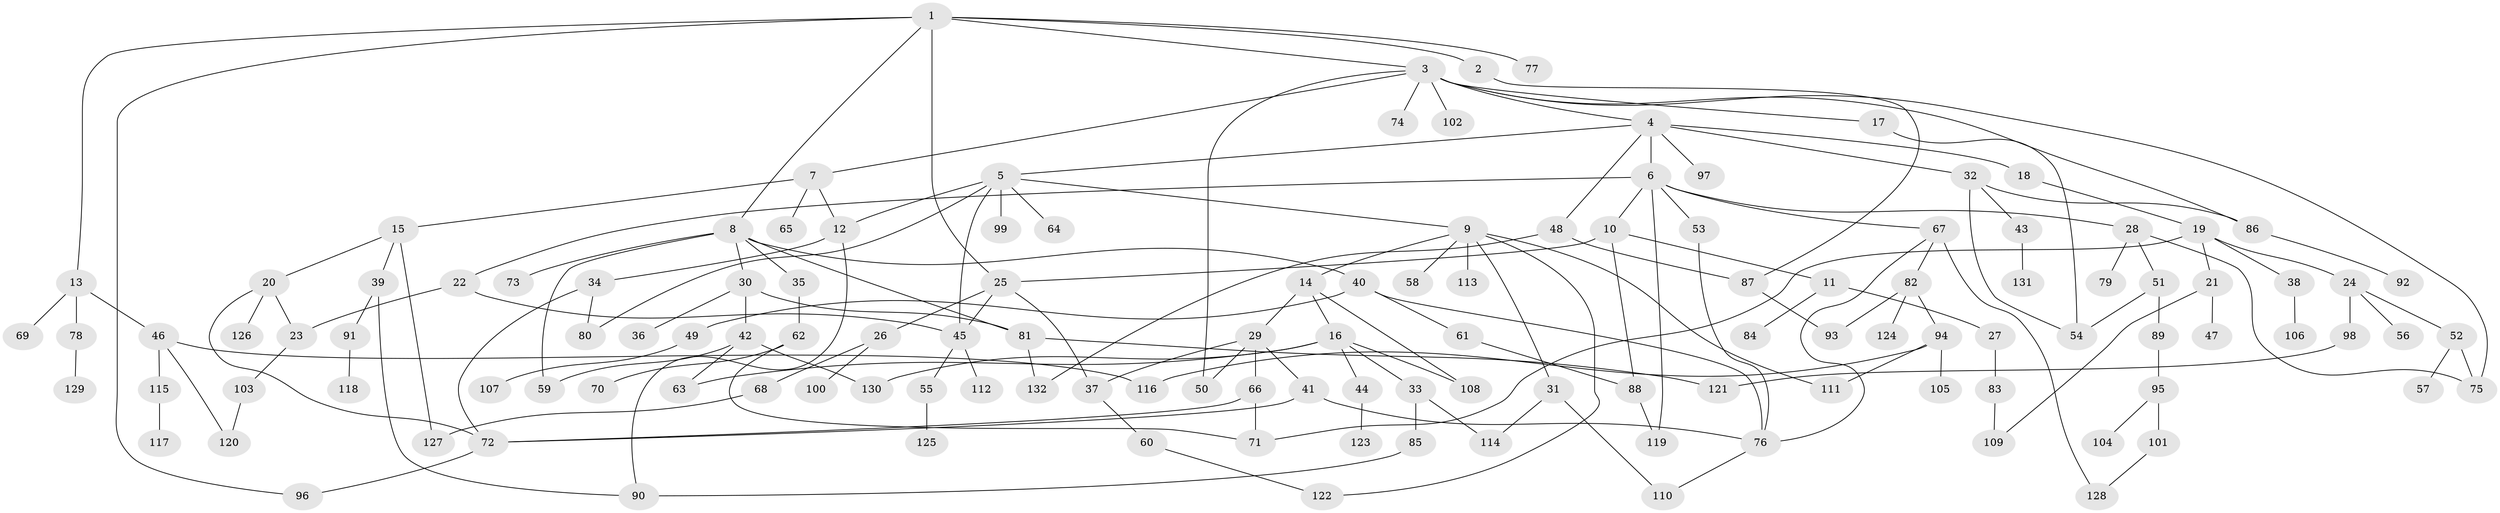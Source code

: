 // Generated by graph-tools (version 1.1) at 2025/01/03/09/25 03:01:04]
// undirected, 132 vertices, 175 edges
graph export_dot {
graph [start="1"]
  node [color=gray90,style=filled];
  1;
  2;
  3;
  4;
  5;
  6;
  7;
  8;
  9;
  10;
  11;
  12;
  13;
  14;
  15;
  16;
  17;
  18;
  19;
  20;
  21;
  22;
  23;
  24;
  25;
  26;
  27;
  28;
  29;
  30;
  31;
  32;
  33;
  34;
  35;
  36;
  37;
  38;
  39;
  40;
  41;
  42;
  43;
  44;
  45;
  46;
  47;
  48;
  49;
  50;
  51;
  52;
  53;
  54;
  55;
  56;
  57;
  58;
  59;
  60;
  61;
  62;
  63;
  64;
  65;
  66;
  67;
  68;
  69;
  70;
  71;
  72;
  73;
  74;
  75;
  76;
  77;
  78;
  79;
  80;
  81;
  82;
  83;
  84;
  85;
  86;
  87;
  88;
  89;
  90;
  91;
  92;
  93;
  94;
  95;
  96;
  97;
  98;
  99;
  100;
  101;
  102;
  103;
  104;
  105;
  106;
  107;
  108;
  109;
  110;
  111;
  112;
  113;
  114;
  115;
  116;
  117;
  118;
  119;
  120;
  121;
  122;
  123;
  124;
  125;
  126;
  127;
  128;
  129;
  130;
  131;
  132;
  1 -- 2;
  1 -- 3;
  1 -- 8;
  1 -- 13;
  1 -- 77;
  1 -- 96;
  1 -- 25;
  2 -- 87;
  3 -- 4;
  3 -- 7;
  3 -- 17;
  3 -- 74;
  3 -- 102;
  3 -- 86;
  3 -- 50;
  3 -- 75;
  4 -- 5;
  4 -- 6;
  4 -- 18;
  4 -- 32;
  4 -- 48;
  4 -- 97;
  5 -- 9;
  5 -- 64;
  5 -- 99;
  5 -- 45;
  5 -- 12;
  5 -- 80;
  6 -- 10;
  6 -- 22;
  6 -- 28;
  6 -- 53;
  6 -- 67;
  6 -- 119;
  7 -- 12;
  7 -- 15;
  7 -- 65;
  8 -- 30;
  8 -- 35;
  8 -- 40;
  8 -- 73;
  8 -- 81;
  8 -- 59;
  9 -- 14;
  9 -- 31;
  9 -- 58;
  9 -- 113;
  9 -- 122;
  9 -- 111;
  10 -- 11;
  10 -- 25;
  10 -- 88;
  11 -- 27;
  11 -- 84;
  12 -- 34;
  12 -- 90;
  13 -- 46;
  13 -- 69;
  13 -- 78;
  14 -- 16;
  14 -- 29;
  14 -- 108;
  15 -- 20;
  15 -- 39;
  15 -- 127;
  16 -- 33;
  16 -- 44;
  16 -- 63;
  16 -- 130;
  16 -- 108;
  17 -- 54;
  18 -- 19;
  19 -- 21;
  19 -- 24;
  19 -- 38;
  19 -- 71;
  20 -- 72;
  20 -- 126;
  20 -- 23;
  21 -- 47;
  21 -- 109;
  22 -- 23;
  22 -- 45;
  23 -- 103;
  24 -- 52;
  24 -- 56;
  24 -- 98;
  25 -- 26;
  25 -- 37;
  25 -- 45;
  26 -- 68;
  26 -- 100;
  27 -- 83;
  28 -- 51;
  28 -- 75;
  28 -- 79;
  29 -- 41;
  29 -- 50;
  29 -- 66;
  29 -- 37;
  30 -- 36;
  30 -- 42;
  30 -- 81;
  31 -- 114;
  31 -- 110;
  32 -- 43;
  32 -- 54;
  32 -- 86;
  33 -- 85;
  33 -- 114;
  34 -- 80;
  34 -- 72;
  35 -- 62;
  37 -- 60;
  38 -- 106;
  39 -- 91;
  39 -- 90;
  40 -- 49;
  40 -- 61;
  40 -- 76;
  41 -- 76;
  41 -- 72;
  42 -- 59;
  42 -- 130;
  42 -- 63;
  43 -- 131;
  44 -- 123;
  45 -- 55;
  45 -- 112;
  46 -- 115;
  46 -- 120;
  46 -- 116;
  48 -- 87;
  48 -- 132;
  49 -- 107;
  51 -- 89;
  51 -- 54;
  52 -- 57;
  52 -- 75;
  53 -- 76;
  55 -- 125;
  60 -- 122;
  61 -- 88;
  62 -- 70;
  62 -- 71;
  66 -- 71;
  66 -- 72;
  67 -- 82;
  67 -- 128;
  67 -- 76;
  68 -- 127;
  72 -- 96;
  76 -- 110;
  78 -- 129;
  81 -- 121;
  81 -- 132;
  82 -- 94;
  82 -- 124;
  82 -- 93;
  83 -- 109;
  85 -- 90;
  86 -- 92;
  87 -- 93;
  88 -- 119;
  89 -- 95;
  91 -- 118;
  94 -- 105;
  94 -- 111;
  94 -- 116;
  95 -- 101;
  95 -- 104;
  98 -- 121;
  101 -- 128;
  103 -- 120;
  115 -- 117;
}
